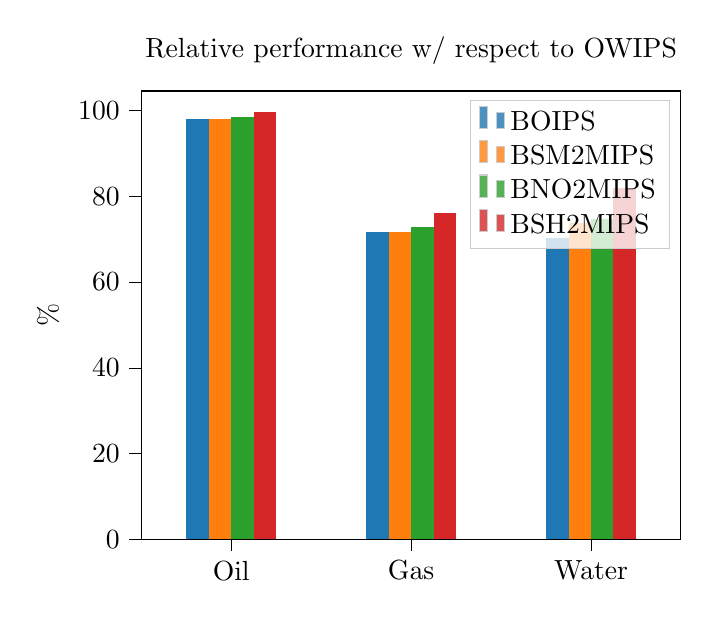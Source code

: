 % This file was created by tikzplotlib v0.9.0.
\begin{tikzpicture}

\definecolor{color0}{rgb}{0.122,0.467,0.706}
\definecolor{color1}{rgb}{1,0.498,0.055}
\definecolor{color2}{rgb}{0.173,0.627,0.173}
\definecolor{color3}{rgb}{0.839,0.153,0.157}

\begin{axis}[
legend cell align={left},
legend style={fill opacity=0.8, draw opacity=1, text opacity=1, draw=white!80!black},
tick align=outside,
tick pos=left,
title={Relative performance w/ respect to OWIPS},
x grid style={white!69.02!black},
xmin=-0.5, xmax=2.5,
xtick style={color=black},
xtick={0,1,2},
xticklabels={Oil,Gas,Water},
y grid style={white!69.02!black},
ylabel={\%},
ymin=0, ymax=104.573,
ytick style={color=black}
]
\draw[draw=none,fill=color0] (axis cs:-0.25,0) rectangle (axis cs:-0.125,97.914);
\addlegendimage{ybar,ybar legend,draw=none,fill=color0};
\addlegendentry{BOIPS}

\draw[draw=none,fill=color0] (axis cs:0.75,0) rectangle (axis cs:0.875,71.6);
\draw[draw=none,fill=color0] (axis cs:1.75,0) rectangle (axis cs:1.875,70.263);
\draw[draw=none,fill=color1] (axis cs:-0.125,0) rectangle (axis cs:0,98.028);
\addlegendimage{ybar,ybar legend,draw=none,fill=color1};
\addlegendentry{BSM2MIPS}

\draw[draw=none,fill=color1] (axis cs:0.875,0) rectangle (axis cs:1,71.726);
\draw[draw=none,fill=color1] (axis cs:1.875,0) rectangle (axis cs:2,73.666);
\draw[draw=none,fill=color2] (axis cs:0,0) rectangle (axis cs:0.125,98.534);
\addlegendimage{ybar,ybar legend,draw=none,fill=color2};
\addlegendentry{BNO2MIPS}

\draw[draw=none,fill=color2] (axis cs:1,0) rectangle (axis cs:1.125,72.759);
\draw[draw=none,fill=color2] (axis cs:2,0) rectangle (axis cs:2.125,74.646);
\draw[draw=none,fill=color3] (axis cs:0.125,0) rectangle (axis cs:0.25,99.593);
\addlegendimage{ybar,ybar legend,draw=none,fill=color3};
\addlegendentry{BSH2MIPS}

\draw[draw=none,fill=color3] (axis cs:1.125,0) rectangle (axis cs:1.25,76.211);
\draw[draw=none,fill=color3] (axis cs:2.125,0) rectangle (axis cs:2.25,81.876);
\end{axis}

\end{tikzpicture}
